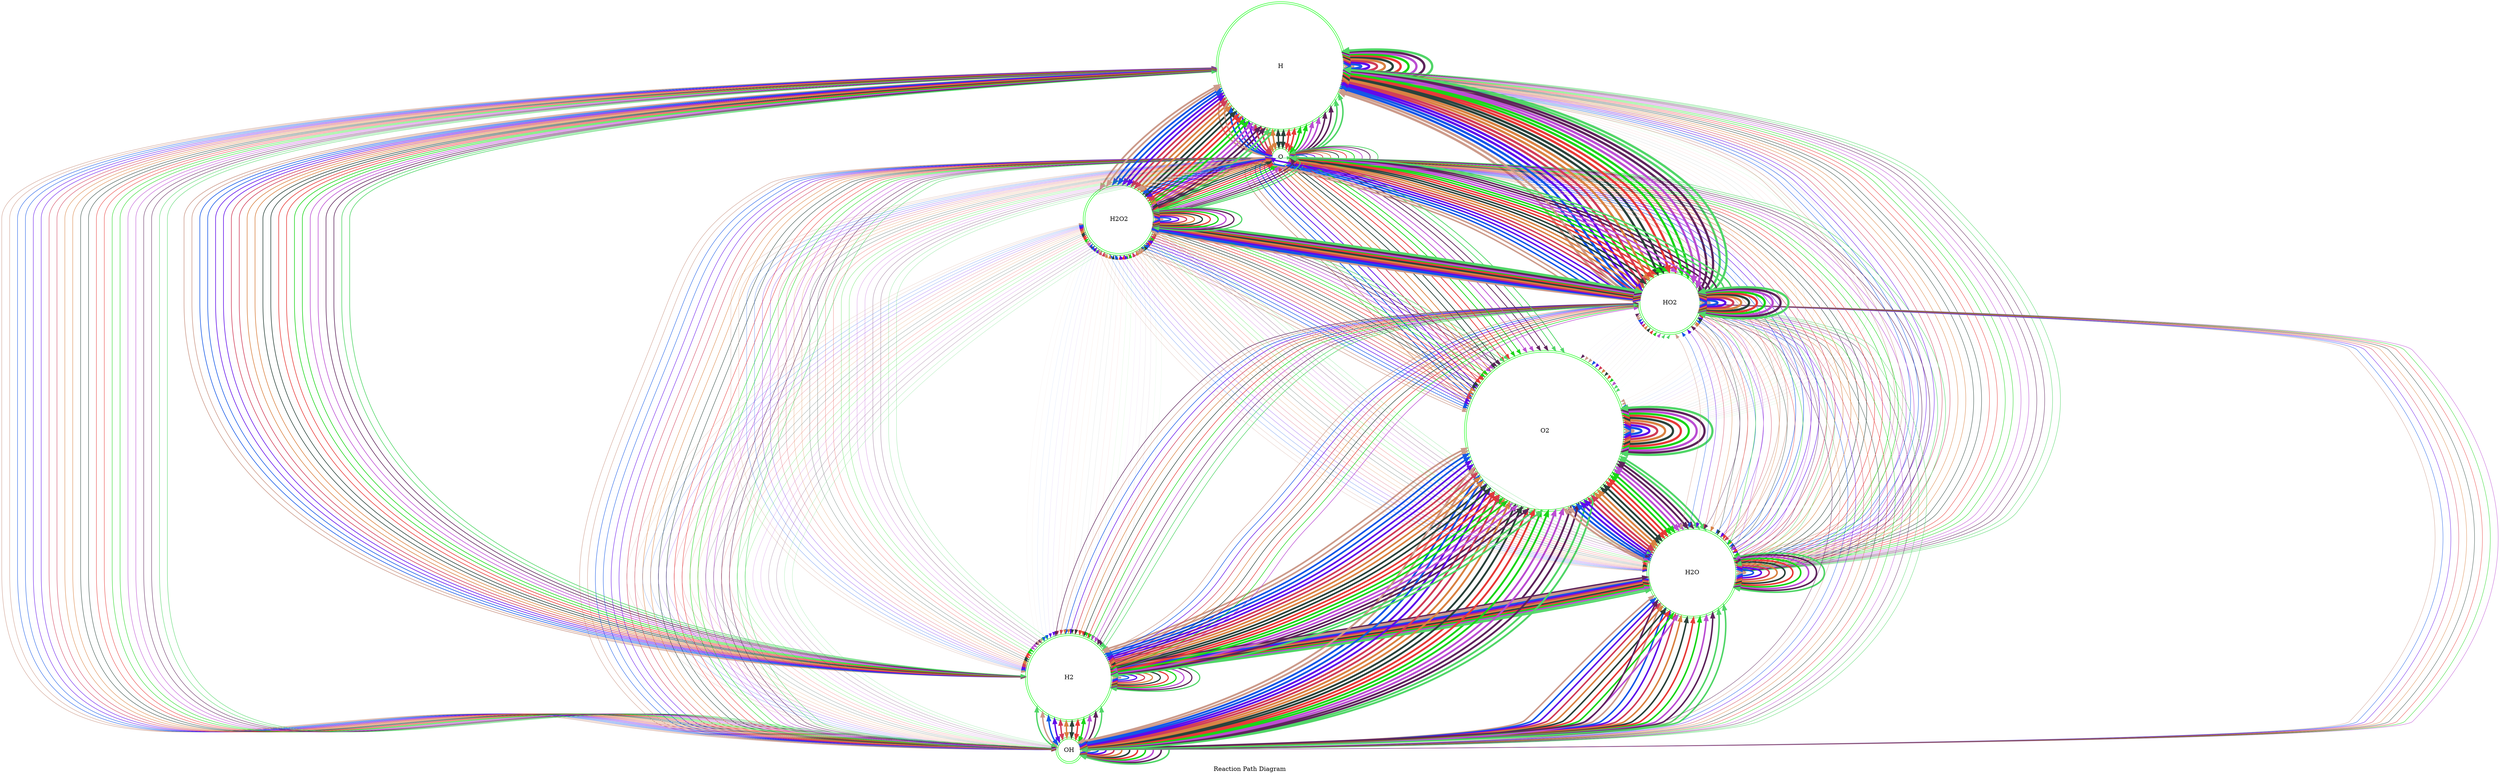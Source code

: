 digraph "outputs/1" {
	node [shape=doublecircle]
	label="Reaction Path Diagram"
	H [color=Green height=3.97981445229 width=3.97981445229]
	O [color=Green height=0.177302113045 width=0.177302113045]
	OH [color=Green height=0.726880405656 width=0.726880405656]
	H2 [color=Green height=2.66848085227 width=2.66848085227]
	H2O [color=Green height=2.76835814609 width=2.76835814609]
	O2 [color=Green height=5.0 width=5.0]
	HO2 [color=Green height=1.90783218987 width=1.90783218987]
	H2O2 [color=Green height=2.16462472524 width=2.16462472524]
	H -> O [color="#CC9B8B" dir=both penwidth=3.42958365875]
	H -> OH [color="#CC9B8B" dir=both penwidth=0.894907541981]
	H -> H [color="#CC9B8B" dir=both penwidth=5.22008146214]
	H -> H2 [color="#CC9B8B" dir=both penwidth=1.33226642195]
	H -> H2O [color="#CC9B8B" dir=both penwidth=0.841098148569]
	H -> O2 [color="#CC9B8B" dir=both penwidth=0.110040731071]
	H -> HO2 [color="#CC9B8B" dir=both penwidth=5.07604733372]
	H -> H2O2 [color="#CC9B8B" dir=both penwidth=3.97630055037]
	O2 -> O [color="#CC9B8B" dir=both penwidth=1.68045707232]
	O2 -> OH [color="#CC9B8B" dir=both penwidth=4.21513318909]
	O2 -> H [color="#CC9B8B" dir=both penwidth=0.110040731071]
	O2 -> H2 [color="#CC9B8B" dir=both penwidth=3.77777430912]
	O2 -> H2O [color="#CC9B8B" dir=both penwidth=4.2689425825]
	O2 -> O2 [color="#CC9B8B" dir=both penwidth=5.0]
	O2 -> HO2 [color="#CC9B8B" dir=both penwidth=0.033993397347]
	O2 -> H2O2 [color="#CC9B8B" dir=both penwidth=1.1337401807]
	O -> O [color="#CC9B8B" dir=both penwidth=1.63908585537]
	O -> OH [color="#CC9B8B" dir=both penwidth=0.895590261407]
	O -> H [color="#CC9B8B" dir=both penwidth=3.42958365875]
	O -> H2 [color="#CC9B8B" dir=both penwidth=0.458231381433]
	O -> H2O [color="#CC9B8B" dir=both penwidth=0.94939965482]
	O -> O2 [color="#CC9B8B" dir=both penwidth=1.68045707232]
	O -> HO2 [color="#CC9B8B" dir=both penwidth=3.28554953034]
	O -> H2O2 [color="#CC9B8B" dir=both penwidth=2.18580274698]
	OH -> O [color="#CC9B8B" dir=both penwidth=0.895590261407]
	OH -> OH [color="#CC9B8B" dir=both penwidth=3.43026637818]
	OH -> H [color="#CC9B8B" dir=both penwidth=0.894907541981]
	OH -> H2 [color="#CC9B8B" dir=both penwidth=2.99290749821]
	OH -> H2O [color="#CC9B8B" dir=both penwidth=3.48407577159]
	OH -> O2 [color="#CC9B8B" dir=both penwidth=4.21513318909]
	OH -> HO2 [color="#CC9B8B" dir=both penwidth=0.750873413563]
	OH -> H2O2 [color="#CC9B8B" dir=both penwidth=0.348873369788]
	H2 -> O [color="#CC9B8B" dir=both penwidth=0.458231381433]
	H2 -> OH [color="#CC9B8B" dir=both penwidth=2.99290749821]
	H2 -> H [color="#CC9B8B" dir=both penwidth=1.33226642195]
	H2 -> H2 [color="#CC9B8B" dir=both penwidth=2.55554861823]
	H2 -> H2O [color="#CC9B8B" dir=both penwidth=3.04671689162]
	H2 -> O2 [color="#CC9B8B" dir=both penwidth=3.77777430912]
	H2 -> HO2 [color="#CC9B8B" dir=both penwidth=1.18823229354]
	H2 -> H2O2 [color="#CC9B8B" dir=both penwidth=0.0884855101855]
	H2O -> O [color="#CC9B8B" dir=both penwidth=0.94939965482]
	H2O -> OH [color="#CC9B8B" dir=both penwidth=3.48407577159]
	H2O -> H [color="#CC9B8B" dir=both penwidth=0.841098148569]
	H2O -> H2 [color="#CC9B8B" dir=both penwidth=3.04671689162]
	H2O -> H2O [color="#CC9B8B" dir=both penwidth=3.53788516501]
	H2O -> O2 [color="#CC9B8B" dir=both penwidth=4.2689425825]
	H2O -> HO2 [color="#CC9B8B" dir=both penwidth=0.69706402015]
	H2O -> H2O2 [color="#CC9B8B" dir=both penwidth=0.402682763201]
	HO2 -> O [color="#CC9B8B" dir=both penwidth=3.28554953034]
	HO2 -> OH [color="#CC9B8B" dir=both penwidth=0.750873413563]
	HO2 -> H [color="#CC9B8B" dir=both penwidth=5.07604733372]
	HO2 -> H2 [color="#CC9B8B" dir=both penwidth=1.18823229354]
	HO2 -> H2O [color="#CC9B8B" dir=both penwidth=0.69706402015]
	HO2 -> O2 [color="#CC9B8B" dir=both penwidth=0.033993397347]
	HO2 -> HO2 [color="#CC9B8B" dir=both penwidth=4.93201320531]
	HO2 -> H2O2 [color="#CC9B8B" dir=both penwidth=3.83226642195]
	H2O2 -> O [color="#CC9B8B" dir=both penwidth=2.18580274698]
	H2O2 -> OH [color="#CC9B8B" dir=both penwidth=0.348873369788]
	H2O2 -> H [color="#CC9B8B" dir=both penwidth=3.97630055037]
	H2O2 -> H2 [color="#CC9B8B" dir=both penwidth=0.0884855101855]
	H2O2 -> H2O [color="#CC9B8B" dir=both penwidth=0.402682763201]
	H2O2 -> O2 [color="#CC9B8B" dir=both penwidth=1.1337401807]
	H2O2 -> HO2 [color="#CC9B8B" dir=both penwidth=3.83226642195]
	H2O2 -> H2O2 [color="#CC9B8B" dir=both penwidth=2.7325196386]
	O -> H [color="#1357E7" dir=both penwidth=3.42958365875]
	O -> OH [color="#1357E7" dir=both penwidth=0.895590261407]
	O -> O [color="#1357E7" dir=both penwidth=1.63908585537]
	O -> H2 [color="#1357E7" dir=both penwidth=0.458231381433]
	O -> H2O [color="#1357E7" dir=both penwidth=0.94939965482]
	O -> O2 [color="#1357E7" dir=both penwidth=1.68045707232]
	O -> HO2 [color="#1357E7" dir=both penwidth=3.28554953034]
	O -> H2O2 [color="#1357E7" dir=both penwidth=2.18580274698]
	H2 -> H [color="#1357E7" dir=both penwidth=1.33226642195]
	H2 -> OH [color="#1357E7" dir=both penwidth=2.99290749821]
	H2 -> O [color="#1357E7" dir=both penwidth=0.458231381433]
	H2 -> H2 [color="#1357E7" dir=both penwidth=2.55554861823]
	H2 -> H2O [color="#1357E7" dir=both penwidth=3.04671689162]
	H2 -> O2 [color="#1357E7" dir=both penwidth=3.77777430912]
	H2 -> HO2 [color="#1357E7" dir=both penwidth=1.18823229354]
	H2 -> H2O2 [color="#1357E7" dir=both penwidth=0.0884855101855]
	H -> H [color="#1357E7" dir=both penwidth=5.22008146214]
	H -> OH [color="#1357E7" dir=both penwidth=0.894907541981]
	H -> O [color="#1357E7" dir=both penwidth=3.42958365875]
	H -> H2 [color="#1357E7" dir=both penwidth=1.33226642195]
	H -> H2O [color="#1357E7" dir=both penwidth=0.841098148569]
	H -> O2 [color="#1357E7" dir=both penwidth=0.110040731071]
	H -> HO2 [color="#1357E7" dir=both penwidth=5.07604733372]
	H -> H2O2 [color="#1357E7" dir=both penwidth=3.97630055037]
	OH -> H [color="#1357E7" dir=both penwidth=0.894907541981]
	OH -> OH [color="#1357E7" dir=both penwidth=3.43026637818]
	OH -> O [color="#1357E7" dir=both penwidth=0.895590261407]
	OH -> H2 [color="#1357E7" dir=both penwidth=2.99290749821]
	OH -> H2O [color="#1357E7" dir=both penwidth=3.48407577159]
	OH -> O2 [color="#1357E7" dir=both penwidth=4.21513318909]
	OH -> HO2 [color="#1357E7" dir=both penwidth=0.750873413563]
	OH -> H2O2 [color="#1357E7" dir=both penwidth=0.348873369788]
	H2O -> H [color="#1357E7" dir=both penwidth=0.841098148569]
	H2O -> OH [color="#1357E7" dir=both penwidth=3.48407577159]
	H2O -> O [color="#1357E7" dir=both penwidth=0.94939965482]
	H2O -> H2 [color="#1357E7" dir=both penwidth=3.04671689162]
	H2O -> H2O [color="#1357E7" dir=both penwidth=3.53788516501]
	H2O -> O2 [color="#1357E7" dir=both penwidth=4.2689425825]
	H2O -> HO2 [color="#1357E7" dir=both penwidth=0.69706402015]
	H2O -> H2O2 [color="#1357E7" dir=both penwidth=0.402682763201]
	O2 -> H [color="#1357E7" dir=both penwidth=0.110040731071]
	O2 -> OH [color="#1357E7" dir=both penwidth=4.21513318909]
	O2 -> O [color="#1357E7" dir=both penwidth=1.68045707232]
	O2 -> H2 [color="#1357E7" dir=both penwidth=3.77777430912]
	O2 -> H2O [color="#1357E7" dir=both penwidth=4.2689425825]
	O2 -> O2 [color="#1357E7" dir=both penwidth=5.0]
	O2 -> HO2 [color="#1357E7" dir=both penwidth=0.033993397347]
	O2 -> H2O2 [color="#1357E7" dir=both penwidth=1.1337401807]
	HO2 -> H [color="#1357E7" dir=both penwidth=5.07604733372]
	HO2 -> OH [color="#1357E7" dir=both penwidth=0.750873413563]
	HO2 -> O [color="#1357E7" dir=both penwidth=3.28554953034]
	HO2 -> H2 [color="#1357E7" dir=both penwidth=1.18823229354]
	HO2 -> H2O [color="#1357E7" dir=both penwidth=0.69706402015]
	HO2 -> O2 [color="#1357E7" dir=both penwidth=0.033993397347]
	HO2 -> HO2 [color="#1357E7" dir=both penwidth=4.93201320531]
	HO2 -> H2O2 [color="#1357E7" dir=both penwidth=3.83226642195]
	H2O2 -> H [color="#1357E7" dir=both penwidth=3.97630055037]
	H2O2 -> OH [color="#1357E7" dir=both penwidth=0.348873369788]
	H2O2 -> O [color="#1357E7" dir=both penwidth=2.18580274698]
	H2O2 -> H2 [color="#1357E7" dir=both penwidth=0.0884855101855]
	H2O2 -> H2O [color="#1357E7" dir=both penwidth=0.402682763201]
	H2O2 -> O2 [color="#1357E7" dir=both penwidth=1.1337401807]
	H2O2 -> HO2 [color="#1357E7" dir=both penwidth=3.83226642195]
	H2O2 -> H2O2 [color="#1357E7" dir=both penwidth=2.7325196386]
	H2 -> H2O [color="#5F0AEB" dir=both penwidth=3.04671689162]
	H2 -> H [color="#5F0AEB" dir=both penwidth=1.33226642195]
	H2 -> O [color="#5F0AEB" dir=both penwidth=0.458231381433]
	H2 -> OH [color="#5F0AEB" dir=both penwidth=2.99290749821]
	H2 -> H2 [color="#5F0AEB" dir=both penwidth=2.55554861823]
	H2 -> O2 [color="#5F0AEB" dir=both penwidth=3.77777430912]
	H2 -> HO2 [color="#5F0AEB" dir=both penwidth=1.18823229354]
	H2 -> H2O2 [color="#5F0AEB" dir=both penwidth=0.0884855101855]
	OH -> H2O [color="#5F0AEB" dir=both penwidth=3.48407577159]
	OH -> H [color="#5F0AEB" dir=both penwidth=0.894907541981]
	OH -> O [color="#5F0AEB" dir=both penwidth=0.895590261407]
	OH -> OH [color="#5F0AEB" dir=both penwidth=3.43026637818]
	OH -> H2 [color="#5F0AEB" dir=both penwidth=2.99290749821]
	OH -> O2 [color="#5F0AEB" dir=both penwidth=4.21513318909]
	OH -> HO2 [color="#5F0AEB" dir=both penwidth=0.750873413563]
	OH -> H2O2 [color="#5F0AEB" dir=both penwidth=0.348873369788]
	H -> H2O [color="#5F0AEB" dir=both penwidth=0.841098148569]
	H -> H [color="#5F0AEB" dir=both penwidth=5.22008146214]
	H -> O [color="#5F0AEB" dir=both penwidth=3.42958365875]
	H -> OH [color="#5F0AEB" dir=both penwidth=0.894907541981]
	H -> H2 [color="#5F0AEB" dir=both penwidth=1.33226642195]
	H -> O2 [color="#5F0AEB" dir=both penwidth=0.110040731071]
	H -> HO2 [color="#5F0AEB" dir=both penwidth=5.07604733372]
	H -> H2O2 [color="#5F0AEB" dir=both penwidth=3.97630055037]
	O -> H2O [color="#5F0AEB" dir=both penwidth=0.94939965482]
	O -> H [color="#5F0AEB" dir=both penwidth=3.42958365875]
	O -> O [color="#5F0AEB" dir=both penwidth=1.63908585537]
	O -> OH [color="#5F0AEB" dir=both penwidth=0.895590261407]
	O -> H2 [color="#5F0AEB" dir=both penwidth=0.458231381433]
	O -> O2 [color="#5F0AEB" dir=both penwidth=1.68045707232]
	O -> HO2 [color="#5F0AEB" dir=both penwidth=3.28554953034]
	O -> H2O2 [color="#5F0AEB" dir=both penwidth=2.18580274698]
	H2O -> H2O [color="#5F0AEB" dir=both penwidth=3.53788516501]
	H2O -> H [color="#5F0AEB" dir=both penwidth=0.841098148569]
	H2O -> O [color="#5F0AEB" dir=both penwidth=0.94939965482]
	H2O -> OH [color="#5F0AEB" dir=both penwidth=3.48407577159]
	H2O -> H2 [color="#5F0AEB" dir=both penwidth=3.04671689162]
	H2O -> O2 [color="#5F0AEB" dir=both penwidth=4.2689425825]
	H2O -> HO2 [color="#5F0AEB" dir=both penwidth=0.69706402015]
	H2O -> H2O2 [color="#5F0AEB" dir=both penwidth=0.402682763201]
	O2 -> H2O [color="#5F0AEB" dir=both penwidth=4.2689425825]
	O2 -> H [color="#5F0AEB" dir=both penwidth=0.110040731071]
	O2 -> O [color="#5F0AEB" dir=both penwidth=1.68045707232]
	O2 -> OH [color="#5F0AEB" dir=both penwidth=4.21513318909]
	O2 -> H2 [color="#5F0AEB" dir=both penwidth=3.77777430912]
	O2 -> O2 [color="#5F0AEB" dir=both penwidth=5.0]
	O2 -> HO2 [color="#5F0AEB" dir=both penwidth=0.033993397347]
	O2 -> H2O2 [color="#5F0AEB" dir=both penwidth=1.1337401807]
	HO2 -> H2O [color="#5F0AEB" dir=both penwidth=0.69706402015]
	HO2 -> H [color="#5F0AEB" dir=both penwidth=5.07604733372]
	HO2 -> O [color="#5F0AEB" dir=both penwidth=3.28554953034]
	HO2 -> OH [color="#5F0AEB" dir=both penwidth=0.750873413563]
	HO2 -> H2 [color="#5F0AEB" dir=both penwidth=1.18823229354]
	HO2 -> O2 [color="#5F0AEB" dir=both penwidth=0.033993397347]
	HO2 -> HO2 [color="#5F0AEB" dir=both penwidth=4.93201320531]
	HO2 -> H2O2 [color="#5F0AEB" dir=both penwidth=3.83226642195]
	H2O2 -> H2O [color="#5F0AEB" dir=both penwidth=0.402682763201]
	H2O2 -> H [color="#5F0AEB" dir=both penwidth=3.97630055037]
	H2O2 -> O [color="#5F0AEB" dir=both penwidth=2.18580274698]
	H2O2 -> OH [color="#5F0AEB" dir=both penwidth=0.348873369788]
	H2O2 -> H2 [color="#5F0AEB" dir=both penwidth=0.0884855101855]
	H2O2 -> O2 [color="#5F0AEB" dir=both penwidth=1.1337401807]
	H2O2 -> HO2 [color="#5F0AEB" dir=both penwidth=3.83226642195]
	H2O2 -> H2O2 [color="#5F0AEB" dir=both penwidth=2.7325196386]
	O -> OH [color="#D13D59" dir=both penwidth=0.895590261407]
	O -> H [color="#D13D59" dir=both penwidth=3.42958365875]
	O -> O [color="#D13D59" dir=both penwidth=1.63908585537]
	O -> H2 [color="#D13D59" dir=both penwidth=0.458231381433]
	O -> H2O [color="#D13D59" dir=both penwidth=0.94939965482]
	O -> O2 [color="#D13D59" dir=both penwidth=1.68045707232]
	O -> HO2 [color="#D13D59" dir=both penwidth=3.28554953034]
	O -> H2O2 [color="#D13D59" dir=both penwidth=2.18580274698]
	H2O -> OH [color="#D13D59" dir=both penwidth=3.48407577159]
	H2O -> H [color="#D13D59" dir=both penwidth=0.841098148569]
	H2O -> O [color="#D13D59" dir=both penwidth=0.94939965482]
	H2O -> H2 [color="#D13D59" dir=both penwidth=3.04671689162]
	H2O -> H2O [color="#D13D59" dir=both penwidth=3.53788516501]
	H2O -> O2 [color="#D13D59" dir=both penwidth=4.2689425825]
	H2O -> HO2 [color="#D13D59" dir=both penwidth=0.69706402015]
	H2O -> H2O2 [color="#D13D59" dir=both penwidth=0.402682763201]
	H -> OH [color="#D13D59" dir=both penwidth=0.894907541981]
	H -> H [color="#D13D59" dir=both penwidth=5.22008146214]
	H -> O [color="#D13D59" dir=both penwidth=3.42958365875]
	H -> H2 [color="#D13D59" dir=both penwidth=1.33226642195]
	H -> H2O [color="#D13D59" dir=both penwidth=0.841098148569]
	H -> O2 [color="#D13D59" dir=both penwidth=0.110040731071]
	H -> HO2 [color="#D13D59" dir=both penwidth=5.07604733372]
	H -> H2O2 [color="#D13D59" dir=both penwidth=3.97630055037]
	OH -> OH [color="#D13D59" dir=both penwidth=3.43026637818]
	OH -> H [color="#D13D59" dir=both penwidth=0.894907541981]
	OH -> O [color="#D13D59" dir=both penwidth=0.895590261407]
	OH -> H2 [color="#D13D59" dir=both penwidth=2.99290749821]
	OH -> H2O [color="#D13D59" dir=both penwidth=3.48407577159]
	OH -> O2 [color="#D13D59" dir=both penwidth=4.21513318909]
	OH -> HO2 [color="#D13D59" dir=both penwidth=0.750873413563]
	OH -> H2O2 [color="#D13D59" dir=both penwidth=0.348873369788]
	H2 -> OH [color="#D13D59" dir=both penwidth=2.99290749821]
	H2 -> H [color="#D13D59" dir=both penwidth=1.33226642195]
	H2 -> O [color="#D13D59" dir=both penwidth=0.458231381433]
	H2 -> H2 [color="#D13D59" dir=both penwidth=2.55554861823]
	H2 -> H2O [color="#D13D59" dir=both penwidth=3.04671689162]
	H2 -> O2 [color="#D13D59" dir=both penwidth=3.77777430912]
	H2 -> HO2 [color="#D13D59" dir=both penwidth=1.18823229354]
	H2 -> H2O2 [color="#D13D59" dir=both penwidth=0.0884855101855]
	O2 -> OH [color="#D13D59" dir=both penwidth=4.21513318909]
	O2 -> H [color="#D13D59" dir=both penwidth=0.110040731071]
	O2 -> O [color="#D13D59" dir=both penwidth=1.68045707232]
	O2 -> H2 [color="#D13D59" dir=both penwidth=3.77777430912]
	O2 -> H2O [color="#D13D59" dir=both penwidth=4.2689425825]
	O2 -> O2 [color="#D13D59" dir=both penwidth=5.0]
	O2 -> HO2 [color="#D13D59" dir=both penwidth=0.033993397347]
	O2 -> H2O2 [color="#D13D59" dir=both penwidth=1.1337401807]
	HO2 -> OH [color="#D13D59" dir=both penwidth=0.750873413563]
	HO2 -> H [color="#D13D59" dir=both penwidth=5.07604733372]
	HO2 -> O [color="#D13D59" dir=both penwidth=3.28554953034]
	HO2 -> H2 [color="#D13D59" dir=both penwidth=1.18823229354]
	HO2 -> H2O [color="#D13D59" dir=both penwidth=0.69706402015]
	HO2 -> O2 [color="#D13D59" dir=both penwidth=0.033993397347]
	HO2 -> HO2 [color="#D13D59" dir=both penwidth=4.93201320531]
	HO2 -> H2O2 [color="#D13D59" dir=both penwidth=3.83226642195]
	H2O2 -> OH [color="#D13D59" dir=both penwidth=0.348873369788]
	H2O2 -> H [color="#D13D59" dir=both penwidth=3.97630055037]
	H2O2 -> O [color="#D13D59" dir=both penwidth=2.18580274698]
	H2O2 -> H2 [color="#D13D59" dir=both penwidth=0.0884855101855]
	H2O2 -> H2O [color="#D13D59" dir=both penwidth=0.402682763201]
	H2O2 -> O2 [color="#D13D59" dir=both penwidth=1.1337401807]
	H2O2 -> HO2 [color="#D13D59" dir=both penwidth=3.83226642195]
	H2O2 -> H2O2 [color="#D13D59" dir=both penwidth=2.7325196386]
	HO2 -> H2 [color="#D98242" dir=both penwidth=1.18823229354]
	HO2 -> O2 [color="#D98242" dir=both penwidth=0.033993397347]
	HO2 -> H [color="#D98242" dir=both penwidth=5.07604733372]
	HO2 -> O [color="#D98242" dir=both penwidth=3.28554953034]
	HO2 -> OH [color="#D98242" dir=both penwidth=0.750873413563]
	HO2 -> H2O [color="#D98242" dir=both penwidth=0.69706402015]
	HO2 -> HO2 [color="#D98242" dir=both penwidth=4.93201320531]
	HO2 -> H2O2 [color="#D98242" dir=both penwidth=3.83226642195]
	H -> H2 [color="#D98242" dir=both penwidth=1.33226642195]
	H -> O2 [color="#D98242" dir=both penwidth=0.110040731071]
	H -> H [color="#D98242" dir=both penwidth=5.22008146214]
	H -> O [color="#D98242" dir=both penwidth=3.42958365875]
	H -> OH [color="#D98242" dir=both penwidth=0.894907541981]
	H -> H2O [color="#D98242" dir=both penwidth=0.841098148569]
	H -> HO2 [color="#D98242" dir=both penwidth=5.07604733372]
	H -> H2O2 [color="#D98242" dir=both penwidth=3.97630055037]
	O -> H2 [color="#D98242" dir=both penwidth=0.458231381433]
	O -> O2 [color="#D98242" dir=both penwidth=1.68045707232]
	O -> H [color="#D98242" dir=both penwidth=3.42958365875]
	O -> O [color="#D98242" dir=both penwidth=1.63908585537]
	O -> OH [color="#D98242" dir=both penwidth=0.895590261407]
	O -> H2O [color="#D98242" dir=both penwidth=0.94939965482]
	O -> HO2 [color="#D98242" dir=both penwidth=3.28554953034]
	O -> H2O2 [color="#D98242" dir=both penwidth=2.18580274698]
	OH -> H2 [color="#D98242" dir=both penwidth=2.99290749821]
	OH -> O2 [color="#D98242" dir=both penwidth=4.21513318909]
	OH -> H [color="#D98242" dir=both penwidth=0.894907541981]
	OH -> O [color="#D98242" dir=both penwidth=0.895590261407]
	OH -> OH [color="#D98242" dir=both penwidth=3.43026637818]
	OH -> H2O [color="#D98242" dir=both penwidth=3.48407577159]
	OH -> HO2 [color="#D98242" dir=both penwidth=0.750873413563]
	OH -> H2O2 [color="#D98242" dir=both penwidth=0.348873369788]
	H2 -> H2 [color="#D98242" dir=both penwidth=2.55554861823]
	H2 -> O2 [color="#D98242" dir=both penwidth=3.77777430912]
	H2 -> H [color="#D98242" dir=both penwidth=1.33226642195]
	H2 -> O [color="#D98242" dir=both penwidth=0.458231381433]
	H2 -> OH [color="#D98242" dir=both penwidth=2.99290749821]
	H2 -> H2O [color="#D98242" dir=both penwidth=3.04671689162]
	H2 -> HO2 [color="#D98242" dir=both penwidth=1.18823229354]
	H2 -> H2O2 [color="#D98242" dir=both penwidth=0.0884855101855]
	H2O -> H2 [color="#D98242" dir=both penwidth=3.04671689162]
	H2O -> O2 [color="#D98242" dir=both penwidth=4.2689425825]
	H2O -> H [color="#D98242" dir=both penwidth=0.841098148569]
	H2O -> O [color="#D98242" dir=both penwidth=0.94939965482]
	H2O -> OH [color="#D98242" dir=both penwidth=3.48407577159]
	H2O -> H2O [color="#D98242" dir=both penwidth=3.53788516501]
	H2O -> HO2 [color="#D98242" dir=both penwidth=0.69706402015]
	H2O -> H2O2 [color="#D98242" dir=both penwidth=0.402682763201]
	O2 -> H2 [color="#D98242" dir=both penwidth=3.77777430912]
	O2 -> O2 [color="#D98242" dir=both penwidth=5.0]
	O2 -> H [color="#D98242" dir=both penwidth=0.110040731071]
	O2 -> O [color="#D98242" dir=both penwidth=1.68045707232]
	O2 -> OH [color="#D98242" dir=both penwidth=4.21513318909]
	O2 -> H2O [color="#D98242" dir=both penwidth=4.2689425825]
	O2 -> HO2 [color="#D98242" dir=both penwidth=0.033993397347]
	O2 -> H2O2 [color="#D98242" dir=both penwidth=1.1337401807]
	H2O2 -> H2 [color="#D98242" dir=both penwidth=0.0884855101855]
	H2O2 -> O2 [color="#D98242" dir=both penwidth=1.1337401807]
	H2O2 -> H [color="#D98242" dir=both penwidth=3.97630055037]
	H2O2 -> O [color="#D98242" dir=both penwidth=2.18580274698]
	H2O2 -> OH [color="#D98242" dir=both penwidth=0.348873369788]
	H2O2 -> H2O [color="#D98242" dir=both penwidth=0.402682763201]
	H2O2 -> HO2 [color="#D98242" dir=both penwidth=3.83226642195]
	H2O2 -> H2O2 [color="#D98242" dir=both penwidth=2.7325196386]
	HO2 -> OH [color="#2B433B" dir=both penwidth=0.750873413563]
	HO2 -> H [color="#2B433B" dir=both penwidth=5.07604733372]
	HO2 -> O [color="#2B433B" dir=both penwidth=3.28554953034]
	HO2 -> H2 [color="#2B433B" dir=both penwidth=1.18823229354]
	HO2 -> H2O [color="#2B433B" dir=both penwidth=0.69706402015]
	HO2 -> O2 [color="#2B433B" dir=both penwidth=0.033993397347]
	HO2 -> HO2 [color="#2B433B" dir=both penwidth=4.93201320531]
	HO2 -> H2O2 [color="#2B433B" dir=both penwidth=3.83226642195]
	H -> OH [color="#2B433B" dir=both penwidth=0.894907541981]
	H -> H [color="#2B433B" dir=both penwidth=5.22008146214]
	H -> O [color="#2B433B" dir=both penwidth=3.42958365875]
	H -> H2 [color="#2B433B" dir=both penwidth=1.33226642195]
	H -> H2O [color="#2B433B" dir=both penwidth=0.841098148569]
	H -> O2 [color="#2B433B" dir=both penwidth=0.110040731071]
	H -> HO2 [color="#2B433B" dir=both penwidth=5.07604733372]
	H -> H2O2 [color="#2B433B" dir=both penwidth=3.97630055037]
	O -> OH [color="#2B433B" dir=both penwidth=0.895590261407]
	O -> H [color="#2B433B" dir=both penwidth=3.42958365875]
	O -> O [color="#2B433B" dir=both penwidth=1.63908585537]
	O -> H2 [color="#2B433B" dir=both penwidth=0.458231381433]
	O -> H2O [color="#2B433B" dir=both penwidth=0.94939965482]
	O -> O2 [color="#2B433B" dir=both penwidth=1.68045707232]
	O -> HO2 [color="#2B433B" dir=both penwidth=3.28554953034]
	O -> H2O2 [color="#2B433B" dir=both penwidth=2.18580274698]
	OH -> OH [color="#2B433B" dir=both penwidth=3.43026637818]
	OH -> H [color="#2B433B" dir=both penwidth=0.894907541981]
	OH -> O [color="#2B433B" dir=both penwidth=0.895590261407]
	OH -> H2 [color="#2B433B" dir=both penwidth=2.99290749821]
	OH -> H2O [color="#2B433B" dir=both penwidth=3.48407577159]
	OH -> O2 [color="#2B433B" dir=both penwidth=4.21513318909]
	OH -> HO2 [color="#2B433B" dir=both penwidth=0.750873413563]
	OH -> H2O2 [color="#2B433B" dir=both penwidth=0.348873369788]
	H2 -> OH [color="#2B433B" dir=both penwidth=2.99290749821]
	H2 -> H [color="#2B433B" dir=both penwidth=1.33226642195]
	H2 -> O [color="#2B433B" dir=both penwidth=0.458231381433]
	H2 -> H2 [color="#2B433B" dir=both penwidth=2.55554861823]
	H2 -> H2O [color="#2B433B" dir=both penwidth=3.04671689162]
	H2 -> O2 [color="#2B433B" dir=both penwidth=3.77777430912]
	H2 -> HO2 [color="#2B433B" dir=both penwidth=1.18823229354]
	H2 -> H2O2 [color="#2B433B" dir=both penwidth=0.0884855101855]
	H2O -> OH [color="#2B433B" dir=both penwidth=3.48407577159]
	H2O -> H [color="#2B433B" dir=both penwidth=0.841098148569]
	H2O -> O [color="#2B433B" dir=both penwidth=0.94939965482]
	H2O -> H2 [color="#2B433B" dir=both penwidth=3.04671689162]
	H2O -> H2O [color="#2B433B" dir=both penwidth=3.53788516501]
	H2O -> O2 [color="#2B433B" dir=both penwidth=4.2689425825]
	H2O -> HO2 [color="#2B433B" dir=both penwidth=0.69706402015]
	H2O -> H2O2 [color="#2B433B" dir=both penwidth=0.402682763201]
	O2 -> OH [color="#2B433B" dir=both penwidth=4.21513318909]
	O2 -> H [color="#2B433B" dir=both penwidth=0.110040731071]
	O2 -> O [color="#2B433B" dir=both penwidth=1.68045707232]
	O2 -> H2 [color="#2B433B" dir=both penwidth=3.77777430912]
	O2 -> H2O [color="#2B433B" dir=both penwidth=4.2689425825]
	O2 -> O2 [color="#2B433B" dir=both penwidth=5.0]
	O2 -> HO2 [color="#2B433B" dir=both penwidth=0.033993397347]
	O2 -> H2O2 [color="#2B433B" dir=both penwidth=1.1337401807]
	H2O2 -> OH [color="#2B433B" dir=both penwidth=0.348873369788]
	H2O2 -> H [color="#2B433B" dir=both penwidth=3.97630055037]
	H2O2 -> O [color="#2B433B" dir=both penwidth=2.18580274698]
	H2O2 -> H2 [color="#2B433B" dir=both penwidth=0.0884855101855]
	H2O2 -> H2O [color="#2B433B" dir=both penwidth=0.402682763201]
	H2O2 -> O2 [color="#2B433B" dir=both penwidth=1.1337401807]
	H2O2 -> HO2 [color="#2B433B" dir=both penwidth=3.83226642195]
	H2O2 -> H2O2 [color="#2B433B" dir=both penwidth=2.7325196386]
	HO2 -> O2 [color="#E73A37" dir=both penwidth=0.033993397347]
	HO2 -> OH [color="#E73A37" dir=both penwidth=0.750873413563]
	HO2 -> H [color="#E73A37" dir=both penwidth=5.07604733372]
	HO2 -> O [color="#E73A37" dir=both penwidth=3.28554953034]
	HO2 -> H2 [color="#E73A37" dir=both penwidth=1.18823229354]
	HO2 -> H2O [color="#E73A37" dir=both penwidth=0.69706402015]
	HO2 -> HO2 [color="#E73A37" dir=both penwidth=4.93201320531]
	HO2 -> H2O2 [color="#E73A37" dir=both penwidth=3.83226642195]
	O -> O2 [color="#E73A37" dir=both penwidth=1.68045707232]
	O -> OH [color="#E73A37" dir=both penwidth=0.895590261407]
	O -> H [color="#E73A37" dir=both penwidth=3.42958365875]
	O -> O [color="#E73A37" dir=both penwidth=1.63908585537]
	O -> H2 [color="#E73A37" dir=both penwidth=0.458231381433]
	O -> H2O [color="#E73A37" dir=both penwidth=0.94939965482]
	O -> HO2 [color="#E73A37" dir=both penwidth=3.28554953034]
	O -> H2O2 [color="#E73A37" dir=both penwidth=2.18580274698]
	H -> O2 [color="#E73A37" dir=both penwidth=0.110040731071]
	H -> OH [color="#E73A37" dir=both penwidth=0.894907541981]
	H -> H [color="#E73A37" dir=both penwidth=5.22008146214]
	H -> O [color="#E73A37" dir=both penwidth=3.42958365875]
	H -> H2 [color="#E73A37" dir=both penwidth=1.33226642195]
	H -> H2O [color="#E73A37" dir=both penwidth=0.841098148569]
	H -> HO2 [color="#E73A37" dir=both penwidth=5.07604733372]
	H -> H2O2 [color="#E73A37" dir=both penwidth=3.97630055037]
	OH -> O2 [color="#E73A37" dir=both penwidth=4.21513318909]
	OH -> OH [color="#E73A37" dir=both penwidth=3.43026637818]
	OH -> H [color="#E73A37" dir=both penwidth=0.894907541981]
	OH -> O [color="#E73A37" dir=both penwidth=0.895590261407]
	OH -> H2 [color="#E73A37" dir=both penwidth=2.99290749821]
	OH -> H2O [color="#E73A37" dir=both penwidth=3.48407577159]
	OH -> HO2 [color="#E73A37" dir=both penwidth=0.750873413563]
	OH -> H2O2 [color="#E73A37" dir=both penwidth=0.348873369788]
	H2 -> O2 [color="#E73A37" dir=both penwidth=3.77777430912]
	H2 -> OH [color="#E73A37" dir=both penwidth=2.99290749821]
	H2 -> H [color="#E73A37" dir=both penwidth=1.33226642195]
	H2 -> O [color="#E73A37" dir=both penwidth=0.458231381433]
	H2 -> H2 [color="#E73A37" dir=both penwidth=2.55554861823]
	H2 -> H2O [color="#E73A37" dir=both penwidth=3.04671689162]
	H2 -> HO2 [color="#E73A37" dir=both penwidth=1.18823229354]
	H2 -> H2O2 [color="#E73A37" dir=both penwidth=0.0884855101855]
	H2O -> O2 [color="#E73A37" dir=both penwidth=4.2689425825]
	H2O -> OH [color="#E73A37" dir=both penwidth=3.48407577159]
	H2O -> H [color="#E73A37" dir=both penwidth=0.841098148569]
	H2O -> O [color="#E73A37" dir=both penwidth=0.94939965482]
	H2O -> H2 [color="#E73A37" dir=both penwidth=3.04671689162]
	H2O -> H2O [color="#E73A37" dir=both penwidth=3.53788516501]
	H2O -> HO2 [color="#E73A37" dir=both penwidth=0.69706402015]
	H2O -> H2O2 [color="#E73A37" dir=both penwidth=0.402682763201]
	O2 -> O2 [color="#E73A37" dir=both penwidth=5.0]
	O2 -> OH [color="#E73A37" dir=both penwidth=4.21513318909]
	O2 -> H [color="#E73A37" dir=both penwidth=0.110040731071]
	O2 -> O [color="#E73A37" dir=both penwidth=1.68045707232]
	O2 -> H2 [color="#E73A37" dir=both penwidth=3.77777430912]
	O2 -> H2O [color="#E73A37" dir=both penwidth=4.2689425825]
	O2 -> HO2 [color="#E73A37" dir=both penwidth=0.033993397347]
	O2 -> H2O2 [color="#E73A37" dir=both penwidth=1.1337401807]
	H2O2 -> O2 [color="#E73A37" dir=both penwidth=1.1337401807]
	H2O2 -> OH [color="#E73A37" dir=both penwidth=0.348873369788]
	H2O2 -> H [color="#E73A37" dir=both penwidth=3.97630055037]
	H2O2 -> O [color="#E73A37" dir=both penwidth=2.18580274698]
	H2O2 -> H2 [color="#E73A37" dir=both penwidth=0.0884855101855]
	H2O2 -> H2O [color="#E73A37" dir=both penwidth=0.402682763201]
	H2O2 -> HO2 [color="#E73A37" dir=both penwidth=3.83226642195]
	H2O2 -> H2O2 [color="#E73A37" dir=both penwidth=2.7325196386]
	HO2 -> H2O [color="#19D617" dir=both penwidth=0.69706402015]
	HO2 -> O2 [color="#19D617" dir=both penwidth=0.033993397347]
	HO2 -> H [color="#19D617" dir=both penwidth=5.07604733372]
	HO2 -> O [color="#19D617" dir=both penwidth=3.28554953034]
	HO2 -> OH [color="#19D617" dir=both penwidth=0.750873413563]
	HO2 -> H2 [color="#19D617" dir=both penwidth=1.18823229354]
	HO2 -> HO2 [color="#19D617" dir=both penwidth=4.93201320531]
	HO2 -> H2O2 [color="#19D617" dir=both penwidth=3.83226642195]
	OH -> H2O [color="#19D617" dir=both penwidth=3.48407577159]
	OH -> O2 [color="#19D617" dir=both penwidth=4.21513318909]
	OH -> H [color="#19D617" dir=both penwidth=0.894907541981]
	OH -> O [color="#19D617" dir=both penwidth=0.895590261407]
	OH -> OH [color="#19D617" dir=both penwidth=3.43026637818]
	OH -> H2 [color="#19D617" dir=both penwidth=2.99290749821]
	OH -> HO2 [color="#19D617" dir=both penwidth=0.750873413563]
	OH -> H2O2 [color="#19D617" dir=both penwidth=0.348873369788]
	H -> H2O [color="#19D617" dir=both penwidth=0.841098148569]
	H -> O2 [color="#19D617" dir=both penwidth=0.110040731071]
	H -> H [color="#19D617" dir=both penwidth=5.22008146214]
	H -> O [color="#19D617" dir=both penwidth=3.42958365875]
	H -> OH [color="#19D617" dir=both penwidth=0.894907541981]
	H -> H2 [color="#19D617" dir=both penwidth=1.33226642195]
	H -> HO2 [color="#19D617" dir=both penwidth=5.07604733372]
	H -> H2O2 [color="#19D617" dir=both penwidth=3.97630055037]
	O -> H2O [color="#19D617" dir=both penwidth=0.94939965482]
	O -> O2 [color="#19D617" dir=both penwidth=1.68045707232]
	O -> H [color="#19D617" dir=both penwidth=3.42958365875]
	O -> O [color="#19D617" dir=both penwidth=1.63908585537]
	O -> OH [color="#19D617" dir=both penwidth=0.895590261407]
	O -> H2 [color="#19D617" dir=both penwidth=0.458231381433]
	O -> HO2 [color="#19D617" dir=both penwidth=3.28554953034]
	O -> H2O2 [color="#19D617" dir=both penwidth=2.18580274698]
	H2 -> H2O [color="#19D617" dir=both penwidth=3.04671689162]
	H2 -> O2 [color="#19D617" dir=both penwidth=3.77777430912]
	H2 -> H [color="#19D617" dir=both penwidth=1.33226642195]
	H2 -> O [color="#19D617" dir=both penwidth=0.458231381433]
	H2 -> OH [color="#19D617" dir=both penwidth=2.99290749821]
	H2 -> H2 [color="#19D617" dir=both penwidth=2.55554861823]
	H2 -> HO2 [color="#19D617" dir=both penwidth=1.18823229354]
	H2 -> H2O2 [color="#19D617" dir=both penwidth=0.0884855101855]
	H2O -> H2O [color="#19D617" dir=both penwidth=3.53788516501]
	H2O -> O2 [color="#19D617" dir=both penwidth=4.2689425825]
	H2O -> H [color="#19D617" dir=both penwidth=0.841098148569]
	H2O -> O [color="#19D617" dir=both penwidth=0.94939965482]
	H2O -> OH [color="#19D617" dir=both penwidth=3.48407577159]
	H2O -> H2 [color="#19D617" dir=both penwidth=3.04671689162]
	H2O -> HO2 [color="#19D617" dir=both penwidth=0.69706402015]
	H2O -> H2O2 [color="#19D617" dir=both penwidth=0.402682763201]
	O2 -> H2O [color="#19D617" dir=both penwidth=4.2689425825]
	O2 -> O2 [color="#19D617" dir=both penwidth=5.0]
	O2 -> H [color="#19D617" dir=both penwidth=0.110040731071]
	O2 -> O [color="#19D617" dir=both penwidth=1.68045707232]
	O2 -> OH [color="#19D617" dir=both penwidth=4.21513318909]
	O2 -> H2 [color="#19D617" dir=both penwidth=3.77777430912]
	O2 -> HO2 [color="#19D617" dir=both penwidth=0.033993397347]
	O2 -> H2O2 [color="#19D617" dir=both penwidth=1.1337401807]
	H2O2 -> H2O [color="#19D617" dir=both penwidth=0.402682763201]
	H2O2 -> O2 [color="#19D617" dir=both penwidth=1.1337401807]
	H2O2 -> H [color="#19D617" dir=both penwidth=3.97630055037]
	H2O2 -> O [color="#19D617" dir=both penwidth=2.18580274698]
	H2O2 -> OH [color="#19D617" dir=both penwidth=0.348873369788]
	H2O2 -> H2 [color="#19D617" dir=both penwidth=0.0884855101855]
	H2O2 -> HO2 [color="#19D617" dir=both penwidth=3.83226642195]
	H2O2 -> H2O2 [color="#19D617" dir=both penwidth=2.7325196386]
	H2O2 -> H2O [color="#BB4DD2" dir=both penwidth=0.402682763201]
	H2O2 -> OH [color="#BB4DD2" dir=both penwidth=0.348873369788]
	H2O2 -> H [color="#BB4DD2" dir=both penwidth=3.97630055037]
	H2O2 -> O [color="#BB4DD2" dir=both penwidth=2.18580274698]
	H2O2 -> H2 [color="#BB4DD2" dir=both penwidth=0.0884855101855]
	H2O2 -> O2 [color="#BB4DD2" dir=both penwidth=1.1337401807]
	H2O2 -> HO2 [color="#BB4DD2" dir=both penwidth=3.83226642195]
	H2O2 -> H2O2 [color="#BB4DD2" dir=both penwidth=2.7325196386]
	H -> H2O [color="#BB4DD2" dir=both penwidth=0.841098148569]
	H -> OH [color="#BB4DD2" dir=both penwidth=0.894907541981]
	H -> H [color="#BB4DD2" dir=both penwidth=5.22008146214]
	H -> O [color="#BB4DD2" dir=both penwidth=3.42958365875]
	H -> H2 [color="#BB4DD2" dir=both penwidth=1.33226642195]
	H -> O2 [color="#BB4DD2" dir=both penwidth=0.110040731071]
	H -> HO2 [color="#BB4DD2" dir=both penwidth=5.07604733372]
	H -> H2O2 [color="#BB4DD2" dir=both penwidth=3.97630055037]
	O -> H2O [color="#BB4DD2" dir=both penwidth=0.94939965482]
	O -> OH [color="#BB4DD2" dir=both penwidth=0.895590261407]
	O -> H [color="#BB4DD2" dir=both penwidth=3.42958365875]
	O -> O [color="#BB4DD2" dir=both penwidth=1.63908585537]
	O -> H2 [color="#BB4DD2" dir=both penwidth=0.458231381433]
	O -> O2 [color="#BB4DD2" dir=both penwidth=1.68045707232]
	O -> HO2 [color="#BB4DD2" dir=both penwidth=3.28554953034]
	O -> H2O2 [color="#BB4DD2" dir=both penwidth=2.18580274698]
	OH -> H2O [color="#BB4DD2" dir=both penwidth=3.48407577159]
	OH -> OH [color="#BB4DD2" dir=both penwidth=3.43026637818]
	OH -> H [color="#BB4DD2" dir=both penwidth=0.894907541981]
	OH -> O [color="#BB4DD2" dir=both penwidth=0.895590261407]
	OH -> H2 [color="#BB4DD2" dir=both penwidth=2.99290749821]
	OH -> O2 [color="#BB4DD2" dir=both penwidth=4.21513318909]
	OH -> HO2 [color="#BB4DD2" dir=both penwidth=0.750873413563]
	OH -> H2O2 [color="#BB4DD2" dir=both penwidth=0.348873369788]
	H2 -> H2O [color="#BB4DD2" dir=both penwidth=3.04671689162]
	H2 -> OH [color="#BB4DD2" dir=both penwidth=2.99290749821]
	H2 -> H [color="#BB4DD2" dir=both penwidth=1.33226642195]
	H2 -> O [color="#BB4DD2" dir=both penwidth=0.458231381433]
	H2 -> H2 [color="#BB4DD2" dir=both penwidth=2.55554861823]
	H2 -> O2 [color="#BB4DD2" dir=both penwidth=3.77777430912]
	H2 -> HO2 [color="#BB4DD2" dir=both penwidth=1.18823229354]
	H2 -> H2O2 [color="#BB4DD2" dir=both penwidth=0.0884855101855]
	H2O -> H2O [color="#BB4DD2" dir=both penwidth=3.53788516501]
	H2O -> OH [color="#BB4DD2" dir=both penwidth=3.48407577159]
	H2O -> H [color="#BB4DD2" dir=both penwidth=0.841098148569]
	H2O -> O [color="#BB4DD2" dir=both penwidth=0.94939965482]
	H2O -> H2 [color="#BB4DD2" dir=both penwidth=3.04671689162]
	H2O -> O2 [color="#BB4DD2" dir=both penwidth=4.2689425825]
	H2O -> HO2 [color="#BB4DD2" dir=both penwidth=0.69706402015]
	H2O -> H2O2 [color="#BB4DD2" dir=both penwidth=0.402682763201]
	O2 -> H2O [color="#BB4DD2" dir=both penwidth=4.2689425825]
	O2 -> OH [color="#BB4DD2" dir=both penwidth=4.21513318909]
	O2 -> H [color="#BB4DD2" dir=both penwidth=0.110040731071]
	O2 -> O [color="#BB4DD2" dir=both penwidth=1.68045707232]
	O2 -> H2 [color="#BB4DD2" dir=both penwidth=3.77777430912]
	O2 -> O2 [color="#BB4DD2" dir=both penwidth=5.0]
	O2 -> HO2 [color="#BB4DD2" dir=both penwidth=0.033993397347]
	O2 -> H2O2 [color="#BB4DD2" dir=both penwidth=1.1337401807]
	HO2 -> H2O [color="#BB4DD2" dir=both penwidth=0.69706402015]
	HO2 -> OH [color="#BB4DD2" dir=both penwidth=0.750873413563]
	HO2 -> H [color="#BB4DD2" dir=both penwidth=5.07604733372]
	HO2 -> O [color="#BB4DD2" dir=both penwidth=3.28554953034]
	HO2 -> H2 [color="#BB4DD2" dir=both penwidth=1.18823229354]
	HO2 -> O2 [color="#BB4DD2" dir=both penwidth=0.033993397347]
	HO2 -> HO2 [color="#BB4DD2" dir=both penwidth=4.93201320531]
	HO2 -> H2O2 [color="#BB4DD2" dir=both penwidth=3.83226642195]
	H2O2 -> HO2 [color="#5E255C" dir=both penwidth=3.83226642195]
	H2O2 -> H2 [color="#5E255C" dir=both penwidth=0.0884855101855]
	H2O2 -> H [color="#5E255C" dir=both penwidth=3.97630055037]
	H2O2 -> O [color="#5E255C" dir=both penwidth=2.18580274698]
	H2O2 -> OH [color="#5E255C" dir=both penwidth=0.348873369788]
	H2O2 -> H2O [color="#5E255C" dir=both penwidth=0.402682763201]
	H2O2 -> O2 [color="#5E255C" dir=both penwidth=1.1337401807]
	H2O2 -> H2O2 [color="#5E255C" dir=both penwidth=2.7325196386]
	H -> HO2 [color="#5E255C" dir=both penwidth=5.07604733372]
	H -> H2 [color="#5E255C" dir=both penwidth=1.33226642195]
	H -> H [color="#5E255C" dir=both penwidth=5.22008146214]
	H -> O [color="#5E255C" dir=both penwidth=3.42958365875]
	H -> OH [color="#5E255C" dir=both penwidth=0.894907541981]
	H -> H2O [color="#5E255C" dir=both penwidth=0.841098148569]
	H -> O2 [color="#5E255C" dir=both penwidth=0.110040731071]
	H -> H2O2 [color="#5E255C" dir=both penwidth=3.97630055037]
	O -> HO2 [color="#5E255C" dir=both penwidth=3.28554953034]
	O -> H2 [color="#5E255C" dir=both penwidth=0.458231381433]
	O -> H [color="#5E255C" dir=both penwidth=3.42958365875]
	O -> O [color="#5E255C" dir=both penwidth=1.63908585537]
	O -> OH [color="#5E255C" dir=both penwidth=0.895590261407]
	O -> H2O [color="#5E255C" dir=both penwidth=0.94939965482]
	O -> O2 [color="#5E255C" dir=both penwidth=1.68045707232]
	O -> H2O2 [color="#5E255C" dir=both penwidth=2.18580274698]
	OH -> HO2 [color="#5E255C" dir=both penwidth=0.750873413563]
	OH -> H2 [color="#5E255C" dir=both penwidth=2.99290749821]
	OH -> H [color="#5E255C" dir=both penwidth=0.894907541981]
	OH -> O [color="#5E255C" dir=both penwidth=0.895590261407]
	OH -> OH [color="#5E255C" dir=both penwidth=3.43026637818]
	OH -> H2O [color="#5E255C" dir=both penwidth=3.48407577159]
	OH -> O2 [color="#5E255C" dir=both penwidth=4.21513318909]
	OH -> H2O2 [color="#5E255C" dir=both penwidth=0.348873369788]
	H2 -> HO2 [color="#5E255C" dir=both penwidth=1.18823229354]
	H2 -> H2 [color="#5E255C" dir=both penwidth=2.55554861823]
	H2 -> H [color="#5E255C" dir=both penwidth=1.33226642195]
	H2 -> O [color="#5E255C" dir=both penwidth=0.458231381433]
	H2 -> OH [color="#5E255C" dir=both penwidth=2.99290749821]
	H2 -> H2O [color="#5E255C" dir=both penwidth=3.04671689162]
	H2 -> O2 [color="#5E255C" dir=both penwidth=3.77777430912]
	H2 -> H2O2 [color="#5E255C" dir=both penwidth=0.0884855101855]
	H2O -> HO2 [color="#5E255C" dir=both penwidth=0.69706402015]
	H2O -> H2 [color="#5E255C" dir=both penwidth=3.04671689162]
	H2O -> H [color="#5E255C" dir=both penwidth=0.841098148569]
	H2O -> O [color="#5E255C" dir=both penwidth=0.94939965482]
	H2O -> OH [color="#5E255C" dir=both penwidth=3.48407577159]
	H2O -> H2O [color="#5E255C" dir=both penwidth=3.53788516501]
	H2O -> O2 [color="#5E255C" dir=both penwidth=4.2689425825]
	H2O -> H2O2 [color="#5E255C" dir=both penwidth=0.402682763201]
	O2 -> HO2 [color="#5E255C" dir=both penwidth=0.033993397347]
	O2 -> H2 [color="#5E255C" dir=both penwidth=3.77777430912]
	O2 -> H [color="#5E255C" dir=both penwidth=0.110040731071]
	O2 -> O [color="#5E255C" dir=both penwidth=1.68045707232]
	O2 -> OH [color="#5E255C" dir=both penwidth=4.21513318909]
	O2 -> H2O [color="#5E255C" dir=both penwidth=4.2689425825]
	O2 -> O2 [color="#5E255C" dir=both penwidth=5.0]
	O2 -> H2O2 [color="#5E255C" dir=both penwidth=1.1337401807]
	HO2 -> HO2 [color="#5E255C" dir=both penwidth=4.93201320531]
	HO2 -> H2 [color="#5E255C" dir=both penwidth=1.18823229354]
	HO2 -> H [color="#5E255C" dir=both penwidth=5.07604733372]
	HO2 -> O [color="#5E255C" dir=both penwidth=3.28554953034]
	HO2 -> OH [color="#5E255C" dir=both penwidth=0.750873413563]
	HO2 -> H2O [color="#5E255C" dir=both penwidth=0.69706402015]
	HO2 -> O2 [color="#5E255C" dir=both penwidth=0.033993397347]
	HO2 -> H2O2 [color="#5E255C" dir=both penwidth=3.83226642195]
	H2O2 -> OH [color="#51D668" dir=both penwidth=0.348873369788]
	H2O2 -> HO2 [color="#51D668" dir=both penwidth=3.83226642195]
	H2O2 -> H [color="#51D668" dir=both penwidth=3.97630055037]
	H2O2 -> O [color="#51D668" dir=both penwidth=2.18580274698]
	H2O2 -> H2 [color="#51D668" dir=both penwidth=0.0884855101855]
	H2O2 -> H2O [color="#51D668" dir=both penwidth=0.402682763201]
	H2O2 -> O2 [color="#51D668" dir=both penwidth=1.1337401807]
	H2O2 -> H2O2 [color="#51D668" dir=both penwidth=2.7325196386]
	O -> OH [color="#51D668" dir=both penwidth=0.895590261407]
	O -> HO2 [color="#51D668" dir=both penwidth=3.28554953034]
	O -> H [color="#51D668" dir=both penwidth=3.42958365875]
	O -> O [color="#51D668" dir=both penwidth=1.63908585537]
	O -> H2 [color="#51D668" dir=both penwidth=0.458231381433]
	O -> H2O [color="#51D668" dir=both penwidth=0.94939965482]
	O -> O2 [color="#51D668" dir=both penwidth=1.68045707232]
	O -> H2O2 [color="#51D668" dir=both penwidth=2.18580274698]
	H -> OH [color="#51D668" dir=both penwidth=0.894907541981]
	H -> HO2 [color="#51D668" dir=both penwidth=5.07604733372]
	H -> H [color="#51D668" dir=both penwidth=5.22008146214]
	H -> O [color="#51D668" dir=both penwidth=3.42958365875]
	H -> H2 [color="#51D668" dir=both penwidth=1.33226642195]
	H -> H2O [color="#51D668" dir=both penwidth=0.841098148569]
	H -> O2 [color="#51D668" dir=both penwidth=0.110040731071]
	H -> H2O2 [color="#51D668" dir=both penwidth=3.97630055037]
	OH -> OH [color="#51D668" dir=both penwidth=3.43026637818]
	OH -> HO2 [color="#51D668" dir=both penwidth=0.750873413563]
	OH -> H [color="#51D668" dir=both penwidth=0.894907541981]
	OH -> O [color="#51D668" dir=both penwidth=0.895590261407]
	OH -> H2 [color="#51D668" dir=both penwidth=2.99290749821]
	OH -> H2O [color="#51D668" dir=both penwidth=3.48407577159]
	OH -> O2 [color="#51D668" dir=both penwidth=4.21513318909]
	OH -> H2O2 [color="#51D668" dir=both penwidth=0.348873369788]
	H2 -> OH [color="#51D668" dir=both penwidth=2.99290749821]
	H2 -> HO2 [color="#51D668" dir=both penwidth=1.18823229354]
	H2 -> H [color="#51D668" dir=both penwidth=1.33226642195]
	H2 -> O [color="#51D668" dir=both penwidth=0.458231381433]
	H2 -> H2 [color="#51D668" dir=both penwidth=2.55554861823]
	H2 -> H2O [color="#51D668" dir=both penwidth=3.04671689162]
	H2 -> O2 [color="#51D668" dir=both penwidth=3.77777430912]
	H2 -> H2O2 [color="#51D668" dir=both penwidth=0.0884855101855]
	H2O -> OH [color="#51D668" dir=both penwidth=3.48407577159]
	H2O -> HO2 [color="#51D668" dir=both penwidth=0.69706402015]
	H2O -> H [color="#51D668" dir=both penwidth=0.841098148569]
	H2O -> O [color="#51D668" dir=both penwidth=0.94939965482]
	H2O -> H2 [color="#51D668" dir=both penwidth=3.04671689162]
	H2O -> H2O [color="#51D668" dir=both penwidth=3.53788516501]
	H2O -> O2 [color="#51D668" dir=both penwidth=4.2689425825]
	H2O -> H2O2 [color="#51D668" dir=both penwidth=0.402682763201]
	O2 -> OH [color="#51D668" dir=both penwidth=4.21513318909]
	O2 -> HO2 [color="#51D668" dir=both penwidth=0.033993397347]
	O2 -> H [color="#51D668" dir=both penwidth=0.110040731071]
	O2 -> O [color="#51D668" dir=both penwidth=1.68045707232]
	O2 -> H2 [color="#51D668" dir=both penwidth=3.77777430912]
	O2 -> H2O [color="#51D668" dir=both penwidth=4.2689425825]
	O2 -> O2 [color="#51D668" dir=both penwidth=5.0]
	O2 -> H2O2 [color="#51D668" dir=both penwidth=1.1337401807]
	HO2 -> OH [color="#51D668" dir=both penwidth=0.750873413563]
	HO2 -> HO2 [color="#51D668" dir=both penwidth=4.93201320531]
	HO2 -> H [color="#51D668" dir=both penwidth=5.07604733372]
	HO2 -> O [color="#51D668" dir=both penwidth=3.28554953034]
	HO2 -> H2 [color="#51D668" dir=both penwidth=1.18823229354]
	HO2 -> H2O [color="#51D668" dir=both penwidth=0.69706402015]
	HO2 -> O2 [color="#51D668" dir=both penwidth=0.033993397347]
	HO2 -> H2O2 [color="#51D668" dir=both penwidth=3.83226642195]
}
